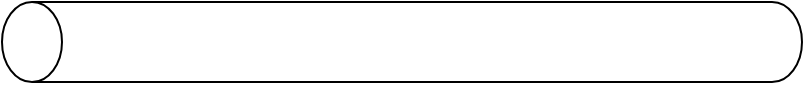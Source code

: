 <mxfile>
    <diagram id="1NGcRbjHdeWDP8Stof46" name="Page-1">
        <mxGraphModel dx="896" dy="604" grid="1" gridSize="10" guides="1" tooltips="1" connect="1" arrows="1" fold="1" page="1" pageScale="1" pageWidth="850" pageHeight="1100" math="0" shadow="0">
            <root>
                <mxCell id="0"/>
                <mxCell id="1" parent="0"/>
                <mxCell id="6" value="" style="shape=cylinder3;whiteSpace=wrap;html=1;boundedLbl=1;backgroundOutline=1;size=15;rotation=-90;fillColor=none;verticalAlign=middle;" parent="1" vertex="1">
                    <mxGeometry x="400" y="-60" width="40" height="400" as="geometry"/>
                </mxCell>
            </root>
        </mxGraphModel>
    </diagram>
</mxfile>